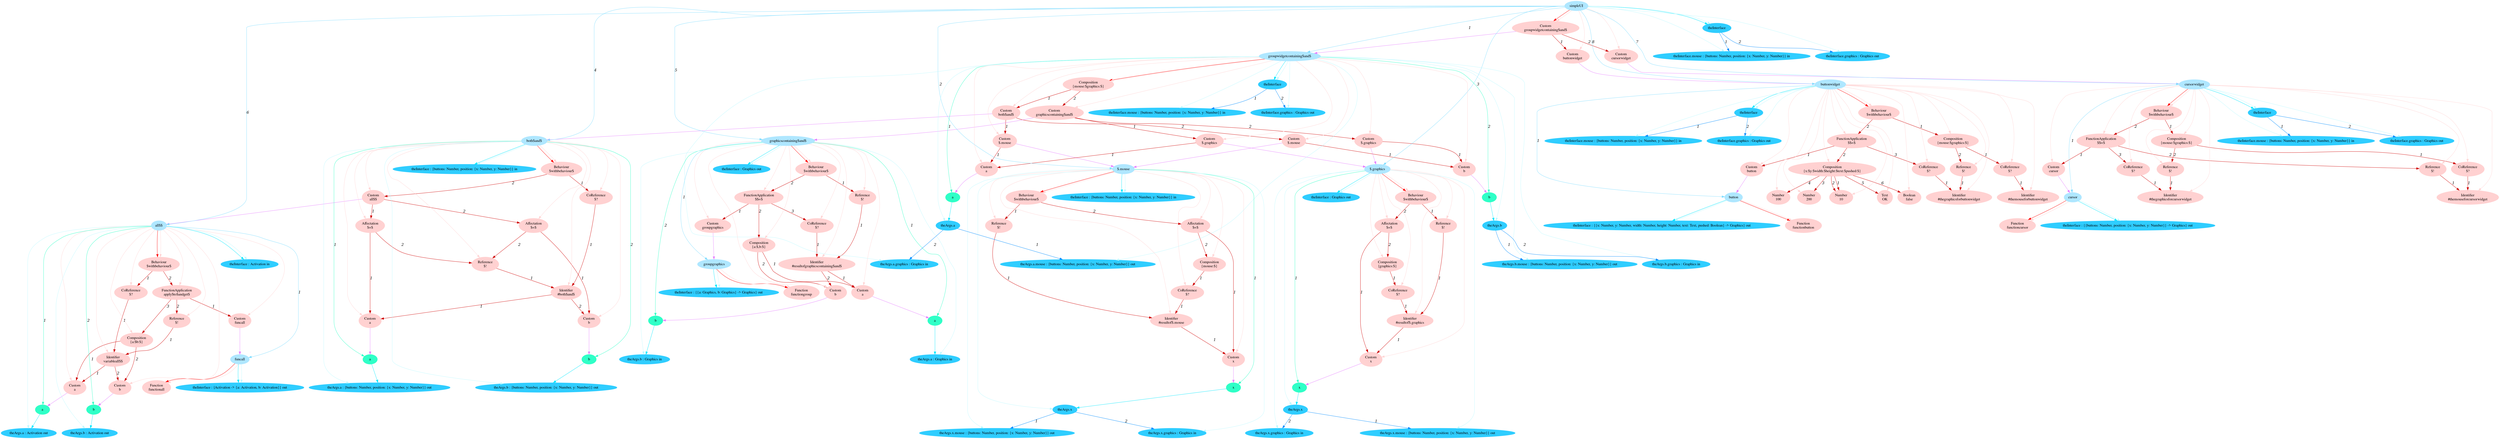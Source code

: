 digraph g{node_14860 [shape="ellipse", style="filled", color="#ffd1d1", fontname="Times", label="Custom
a" ]
node_14864 [shape="ellipse", style="filled", color="#ffd1d1", fontname="Times", label="Custom
$.mouse" ]
node_14868 [shape="ellipse", style="filled", color="#ffd1d1", fontname="Times", label="Custom
b" ]
node_14872 [shape="ellipse", style="filled", color="#ffd1d1", fontname="Times", label="Custom
$.mouse" ]
node_14876 [shape="ellipse", style="filled", color="#ffd1d1", fontname="Times", label="Custom
both$and$" ]
node_14881 [shape="ellipse", style="filled", color="#ffd1d1", fontname="Times", label="Custom
$.graphics" ]
node_14885 [shape="ellipse", style="filled", color="#ffd1d1", fontname="Times", label="Custom
$.graphics" ]
node_14889 [shape="ellipse", style="filled", color="#ffd1d1", fontname="Times", label="Custom
graphicscontaining$and$" ]
node_14894 [shape="ellipse", style="filled", color="#ffd1d1", fontname="Times", label="Composition
{mouse:$graphics:$}" ]
node_14899 [shape="ellipse", style="filled", color="#ffd1d1", fontname="Times", label="Custom
x" ]
node_14904 [shape="ellipse", style="filled", color="#ffd1d1", fontname="Times", label="Identifier
#resultof$.mouse" ]
node_14909 [shape="ellipse", style="filled", color="#ffd1d1", fontname="Times", label="Reference
$!" ]
node_14913 [shape="ellipse", style="filled", color="#ffd1d1", fontname="Times", label="CoReference
$?" ]
node_14917 [shape="ellipse", style="filled", color="#ffd1d1", fontname="Times", label="Composition
{mouse:$}" ]
node_14921 [shape="ellipse", style="filled", color="#ffd1d1", fontname="Times", label="Affectation
$=$" ]
node_14926 [shape="ellipse", style="filled", color="#ffd1d1", fontname="Times", label="Behaviour
$withbehaviour$" ]
node_14931 [shape="ellipse", style="filled", color="#ffd1d1", fontname="Times", label="Custom
x" ]
node_14936 [shape="ellipse", style="filled", color="#ffd1d1", fontname="Times", label="Identifier
#resultof$.graphics" ]
node_14941 [shape="ellipse", style="filled", color="#ffd1d1", fontname="Times", label="Reference
$!" ]
node_14945 [shape="ellipse", style="filled", color="#ffd1d1", fontname="Times", label="CoReference
$?" ]
node_14949 [shape="ellipse", style="filled", color="#ffd1d1", fontname="Times", label="Composition
{graphics:$}" ]
node_14953 [shape="ellipse", style="filled", color="#ffd1d1", fontname="Times", label="Affectation
$=$" ]
node_14958 [shape="ellipse", style="filled", color="#ffd1d1", fontname="Times", label="Behaviour
$withbehaviour$" ]
node_14963 [shape="ellipse", style="filled", color="#ffd1d1", fontname="Times", label="Custom
a" ]
node_14969 [shape="ellipse", style="filled", color="#ffd1d1", fontname="Times", label="Custom
b" ]
node_14975 [shape="ellipse", style="filled", color="#ffd1d1", fontname="Times", label="Identifier
#both$and$" ]
node_14982 [shape="ellipse", style="filled", color="#ffd1d1", fontname="Times", label="CoReference
$?" ]
node_14986 [shape="ellipse", style="filled", color="#ffd1d1", fontname="Times", label="Reference
$!" ]
node_14991 [shape="ellipse", style="filled", color="#ffd1d1", fontname="Times", label="Affectation
$=$" ]
node_14996 [shape="ellipse", style="filled", color="#ffd1d1", fontname="Times", label="Affectation
$=$" ]
node_15001 [shape="ellipse", style="filled", color="#ffd1d1", fontname="Times", label="Custom
all$$" ]
node_15006 [shape="ellipse", style="filled", color="#ffd1d1", fontname="Times", label="Behaviour
$withbehaviour$" ]
node_15011 [shape="ellipse", style="filled", color="#ffd1d1", fontname="Times", label="Function
functiongroup" ]
node_15014 [shape="ellipse", style="filled", color="#ffd1d1", fontname="Times", label="Custom
a" ]
node_15019 [shape="ellipse", style="filled", color="#ffd1d1", fontname="Times", label="Custom
b" ]
node_15024 [shape="ellipse", style="filled", color="#ffd1d1", fontname="Times", label="Identifier
#resultofgraphicscontaining$and$" ]
node_15030 [shape="ellipse", style="filled", color="#ffd1d1", fontname="Times", label="Reference
$!" ]
node_15034 [shape="ellipse", style="filled", color="#ffd1d1", fontname="Times", label="Custom
groupgraphics" ]
node_15037 [shape="ellipse", style="filled", color="#ffd1d1", fontname="Times", label="Composition
{a:$,b:$}" ]
node_15042 [shape="ellipse", style="filled", color="#ffd1d1", fontname="Times", label="CoReference
$?" ]
node_15046 [shape="ellipse", style="filled", color="#ffd1d1", fontname="Times", label="FunctionApplication
$$=$" ]
node_15052 [shape="ellipse", style="filled", color="#ffd1d1", fontname="Times", label="Behaviour
$withbehaviour$" ]
node_15057 [shape="ellipse", style="filled", color="#ffd1d1", fontname="Times", label="Function
functionall" ]
node_15060 [shape="ellipse", style="filled", color="#ffd1d1", fontname="Times", label="Custom
a" ]
node_15065 [shape="ellipse", style="filled", color="#ffd1d1", fontname="Times", label="Custom
b" ]
node_15070 [shape="ellipse", style="filled", color="#ffd1d1", fontname="Times", label="Identifier
variableall$$" ]
node_15076 [shape="ellipse", style="filled", color="#ffd1d1", fontname="Times", label="CoReference
$?" ]
node_15080 [shape="ellipse", style="filled", color="#ffd1d1", fontname="Times", label="Custom
funcall" ]
node_15083 [shape="ellipse", style="filled", color="#ffd1d1", fontname="Times", label="Reference
$!" ]
node_15087 [shape="ellipse", style="filled", color="#ffd1d1", fontname="Times", label="Composition
{a:$b:$}" ]
node_15092 [shape="ellipse", style="filled", color="#ffd1d1", fontname="Times", label="FunctionApplication
apply$to$andget$" ]
node_15098 [shape="ellipse", style="filled", color="#ffd1d1", fontname="Times", label="Behaviour
$withbehaviour$" ]
node_15103 [shape="ellipse", style="filled", color="#ffd1d1", fontname="Times", label="Function
functioncursor" ]
node_15106 [shape="ellipse", style="filled", color="#ffd1d1", fontname="Times", label="Identifier
#themouseforcursorwidget" ]
node_15110 [shape="ellipse", style="filled", color="#ffd1d1", fontname="Times", label="CoReference
$?" ]
node_15114 [shape="ellipse", style="filled", color="#ffd1d1", fontname="Times", label="Identifier
#thegraphicsforcursorwidget" ]
node_15118 [shape="ellipse", style="filled", color="#ffd1d1", fontname="Times", label="Reference
$!" ]
node_15122 [shape="ellipse", style="filled", color="#ffd1d1", fontname="Times", label="Composition
{mouse:$graphics:$}" ]
node_15127 [shape="ellipse", style="filled", color="#ffd1d1", fontname="Times", label="Custom
cursor" ]
node_15130 [shape="ellipse", style="filled", color="#ffd1d1", fontname="Times", label="Reference
$!" ]
node_15134 [shape="ellipse", style="filled", color="#ffd1d1", fontname="Times", label="CoReference
$?" ]
node_15138 [shape="ellipse", style="filled", color="#ffd1d1", fontname="Times", label="FunctionApplication
$$=$" ]
node_15144 [shape="ellipse", style="filled", color="#ffd1d1", fontname="Times", label="Behaviour
$withbehaviour$" ]
node_15149 [shape="ellipse", style="filled", color="#ffd1d1", fontname="Times", label="Function
functionbutton" ]
node_15152 [shape="ellipse", style="filled", color="#ffd1d1", fontname="Times", label="Identifier
#themouseforbuttonwidget" ]
node_15155 [shape="ellipse", style="filled", color="#ffd1d1", fontname="Times", label="CoReference
$?" ]
node_15159 [shape="ellipse", style="filled", color="#ffd1d1", fontname="Times", label="Identifier
#thegraphicsforbuttonwidget" ]
node_15163 [shape="ellipse", style="filled", color="#ffd1d1", fontname="Times", label="Reference
$!" ]
node_15167 [shape="ellipse", style="filled", color="#ffd1d1", fontname="Times", label="Composition
{mouse:$graphics:$}" ]
node_15172 [shape="ellipse", style="filled", color="#ffd1d1", fontname="Times", label="Custom
button" ]
node_15175 [shape="ellipse", style="filled", color="#ffd1d1", fontname="Times", label="Number
10" ]
node_15179 [shape="ellipse", style="filled", color="#ffd1d1", fontname="Times", label="Number
200" ]
node_15182 [shape="ellipse", style="filled", color="#ffd1d1", fontname="Times", label="Number
100" ]
node_15185 [shape="ellipse", style="filled", color="#ffd1d1", fontname="Times", label="Text
OK" ]
node_15188 [shape="ellipse", style="filled", color="#ffd1d1", fontname="Times", label="Boolean
false" ]
node_15191 [shape="ellipse", style="filled", color="#ffd1d1", fontname="Times", label="Composition
{x:$y:$width:$height:$text:$pushed:$}" ]
node_15200 [shape="ellipse", style="filled", color="#ffd1d1", fontname="Times", label="CoReference
$?" ]
node_15204 [shape="ellipse", style="filled", color="#ffd1d1", fontname="Times", label="FunctionApplication
$$=$" ]
node_15210 [shape="ellipse", style="filled", color="#ffd1d1", fontname="Times", label="Behaviour
$withbehaviour$" ]
node_15215 [shape="ellipse", style="filled", color="#ffd1d1", fontname="Times", label="Custom
buttonwidget" ]
node_15218 [shape="ellipse", style="filled", color="#ffd1d1", fontname="Times", label="Custom
cursorwidget" ]
node_15221 [shape="ellipse", style="filled", color="#ffd1d1", fontname="Times", label="Custom
groupwidgetcontaining$and$" ]
node_14359 [shape="ellipse", style="filled", color="#afe7ff", fontname="Times", label="simpleUI" ]
node_14360 [shape="ellipse", style="filled", color="#afe7ff", fontname="Times", label="groupwidgetcontaining$and$" ]
node_14425 [shape="ellipse", style="filled", color="#afe7ff", fontname="Times", label="$.mouse" ]
node_14470 [shape="ellipse", style="filled", color="#afe7ff", fontname="Times", label="$.graphics" ]
node_14515 [shape="ellipse", style="filled", color="#afe7ff", fontname="Times", label="both$and$" ]
node_14583 [shape="ellipse", style="filled", color="#afe7ff", fontname="Times", label="graphicscontaining$and$" ]
node_14584 [shape="ellipse", style="filled", color="#afe7ff", fontname="Times", label="groupgraphics" ]
node_14647 [shape="ellipse", style="filled", color="#afe7ff", fontname="Times", label="all$$" ]
node_14648 [shape="ellipse", style="filled", color="#afe7ff", fontname="Times", label="funcall" ]
node_14711 [shape="ellipse", style="filled", color="#afe7ff", fontname="Times", label="cursorwidget" ]
node_14712 [shape="ellipse", style="filled", color="#afe7ff", fontname="Times", label="cursor" ]
node_14765 [shape="ellipse", style="filled", color="#afe7ff", fontname="Times", label="buttonwidget" ]
node_14766 [shape="ellipse", style="filled", color="#afe7ff", fontname="Times", label="button" ]
node_14361 [shape="ellipse", style="filled", color="#2fffc7", fontname="Times", label="a" ]
node_14371 [shape="ellipse", style="filled", color="#2fffc7", fontname="Times", label="b" ]
node_14426 [shape="ellipse", style="filled", color="#2fffc7", fontname="Times", label="x" ]
node_14471 [shape="ellipse", style="filled", color="#2fffc7", fontname="Times", label="x" ]
node_14516 [shape="ellipse", style="filled", color="#2fffc7", fontname="Times", label="a" ]
node_14520 [shape="ellipse", style="filled", color="#2fffc7", fontname="Times", label="b" ]
node_14592 [shape="ellipse", style="filled", color="#2fffc7", fontname="Times", label="a" ]
node_14596 [shape="ellipse", style="filled", color="#2fffc7", fontname="Times", label="b" ]
node_14656 [shape="ellipse", style="filled", color="#2fffc7", fontname="Times", label="a" ]
node_14660 [shape="ellipse", style="filled", color="#2fffc7", fontname="Times", label="b" ]
node_14362 [shape="ellipse", style="filled", color="#2fcdff", fontname="Times", label="theArgs.a" ]
node_14363 [shape="ellipse", style="filled", color="#2fcdff", fontname="Times", label="theArgs.a.mouse : {buttons: Number, position: {x: Number, y: Number}} out" ]
node_14365 [shape="ellipse", style="filled", color="#2fcdff", fontname="Times", label="theArgs.a.graphics : Graphics in" ]
node_14372 [shape="ellipse", style="filled", color="#2fcdff", fontname="Times", label="theArgs.b" ]
node_14373 [shape="ellipse", style="filled", color="#2fcdff", fontname="Times", label="theArgs.b.mouse : {buttons: Number, position: {x: Number, y: Number}} out" ]
node_14375 [shape="ellipse", style="filled", color="#2fcdff", fontname="Times", label="theArgs.b.graphics : Graphics in" ]
node_14383 [shape="ellipse", style="filled", color="#2fcdff", fontname="Times", label="theInterface" ]
node_14384 [shape="ellipse", style="filled", color="#2fcdff", fontname="Times", label="theInterface.mouse : {buttons: Number, position: {x: Number, y: Number}} in" ]
node_14386 [shape="ellipse", style="filled", color="#2fcdff", fontname="Times", label="theInterface.graphics : Graphics out" ]
node_14427 [shape="ellipse", style="filled", color="#2fcdff", fontname="Times", label="theArgs.x" ]
node_14428 [shape="ellipse", style="filled", color="#2fcdff", fontname="Times", label="theArgs.x.mouse : {buttons: Number, position: {x: Number, y: Number}} out" ]
node_14430 [shape="ellipse", style="filled", color="#2fcdff", fontname="Times", label="theArgs.x.graphics : Graphics in" ]
node_14437 [shape="ellipse", style="filled", color="#2fcdff", fontname="Times", label="theInterface : {buttons: Number, position: {x: Number, y: Number}} in" ]
node_14472 [shape="ellipse", style="filled", color="#2fcdff", fontname="Times", label="theArgs.x" ]
node_14473 [shape="ellipse", style="filled", color="#2fcdff", fontname="Times", label="theArgs.x.mouse : {buttons: Number, position: {x: Number, y: Number}} out" ]
node_14475 [shape="ellipse", style="filled", color="#2fcdff", fontname="Times", label="theArgs.x.graphics : Graphics in" ]
node_14482 [shape="ellipse", style="filled", color="#2fcdff", fontname="Times", label="theInterface : Graphics out" ]
node_14517 [shape="ellipse", style="filled", color="#2fcdff", fontname="Times", label="theArgs.a : {buttons: Number, position: {x: Number, y: Number}} out" ]
node_14521 [shape="ellipse", style="filled", color="#2fcdff", fontname="Times", label="theArgs.b : {buttons: Number, position: {x: Number, y: Number}} out" ]
node_14526 [shape="ellipse", style="filled", color="#2fcdff", fontname="Times", label="theInterface : {buttons: Number, position: {x: Number, y: Number}} in" ]
node_14585 [shape="ellipse", style="filled", color="#2fcdff", fontname="Times", label="theInterface : {{a: Graphics, b: Graphics} -> Graphics} out" ]
node_14593 [shape="ellipse", style="filled", color="#2fcdff", fontname="Times", label="theArgs.a : Graphics in" ]
node_14597 [shape="ellipse", style="filled", color="#2fcdff", fontname="Times", label="theArgs.b : Graphics in" ]
node_14602 [shape="ellipse", style="filled", color="#2fcdff", fontname="Times", label="theInterface : Graphics out" ]
node_14649 [shape="ellipse", style="filled", color="#2fcdff", fontname="Times", label="theInterface : {Activation -> {a: Activation, b: Activation}} out" ]
node_14657 [shape="ellipse", style="filled", color="#2fcdff", fontname="Times", label="theArgs.a : Activation out" ]
node_14661 [shape="ellipse", style="filled", color="#2fcdff", fontname="Times", label="theArgs.b : Activation out" ]
node_14666 [shape="ellipse", style="filled", color="#2fcdff", fontname="Times", label="theInterface : Activation in" ]
node_14713 [shape="ellipse", style="filled", color="#2fcdff", fontname="Times", label="theInterface : {{buttons: Number, position: {x: Number, y: Number}} -> Graphics} out" ]
node_14720 [shape="ellipse", style="filled", color="#2fcdff", fontname="Times", label="theInterface" ]
node_14721 [shape="ellipse", style="filled", color="#2fcdff", fontname="Times", label="theInterface.mouse : {buttons: Number, position: {x: Number, y: Number}} in" ]
node_14723 [shape="ellipse", style="filled", color="#2fcdff", fontname="Times", label="theInterface.graphics : Graphics out" ]
node_14767 [shape="ellipse", style="filled", color="#2fcdff", fontname="Times", label="theInterface : {{x: Number, y: Number, width: Number, height: Number, text: Text, pushed: Boolean} -> Graphics} out" ]
node_14774 [shape="ellipse", style="filled", color="#2fcdff", fontname="Times", label="theInterface" ]
node_14775 [shape="ellipse", style="filled", color="#2fcdff", fontname="Times", label="theInterface.mouse : {buttons: Number, position: {x: Number, y: Number}} in" ]
node_14777 [shape="ellipse", style="filled", color="#2fcdff", fontname="Times", label="theInterface.graphics : Graphics out" ]
node_14842 [shape="ellipse", style="filled", color="#2fcdff", fontname="Times", label="theInterface" ]
node_14843 [shape="ellipse", style="filled", color="#2fcdff", fontname="Times", label="theInterface.mouse : {buttons: Number, position: {x: Number, y: Number}} in" ]
node_14845 [shape="ellipse", style="filled", color="#2fcdff", fontname="Times", label="theInterface.graphics : Graphics out" ]
node_14864 -> node_14860 [dir=forward, arrowHead=normal, fontname="Times-Italic", arrowsize=1, color="#d00000", label="1",  headlabel="", taillabel="" ]
node_14872 -> node_14868 [dir=forward, arrowHead=normal, fontname="Times-Italic", arrowsize=1, color="#d00000", label="1",  headlabel="", taillabel="" ]
node_14876 -> node_14864 [dir=forward, arrowHead=normal, fontname="Times-Italic", arrowsize=1, color="#d00000", label="1",  headlabel="", taillabel="" ]
node_14876 -> node_14872 [dir=forward, arrowHead=normal, fontname="Times-Italic", arrowsize=1, color="#d00000", label="2",  headlabel="", taillabel="" ]
node_14881 -> node_14860 [dir=forward, arrowHead=normal, fontname="Times-Italic", arrowsize=1, color="#d00000", label="1",  headlabel="", taillabel="" ]
node_14885 -> node_14868 [dir=forward, arrowHead=normal, fontname="Times-Italic", arrowsize=1, color="#d00000", label="1",  headlabel="", taillabel="" ]
node_14889 -> node_14881 [dir=forward, arrowHead=normal, fontname="Times-Italic", arrowsize=1, color="#d00000", label="1",  headlabel="", taillabel="" ]
node_14889 -> node_14885 [dir=forward, arrowHead=normal, fontname="Times-Italic", arrowsize=1, color="#d00000", label="2",  headlabel="", taillabel="" ]
node_14894 -> node_14876 [dir=forward, arrowHead=normal, fontname="Times-Italic", arrowsize=1, color="#d00000", label="1",  headlabel="", taillabel="" ]
node_14894 -> node_14889 [dir=forward, arrowHead=normal, fontname="Times-Italic", arrowsize=1, color="#d00000", label="2",  headlabel="", taillabel="" ]
node_14904 -> node_14899 [dir=forward, arrowHead=normal, fontname="Times-Italic", arrowsize=1, color="#d00000", label="1",  headlabel="", taillabel="" ]
node_14909 -> node_14904 [dir=forward, arrowHead=normal, fontname="Times-Italic", arrowsize=1, color="#d00000", label="1",  headlabel="", taillabel="" ]
node_14913 -> node_14904 [dir=forward, arrowHead=normal, fontname="Times-Italic", arrowsize=1, color="#d00000", label="1",  headlabel="", taillabel="" ]
node_14917 -> node_14913 [dir=forward, arrowHead=normal, fontname="Times-Italic", arrowsize=1, color="#d00000", label="1",  headlabel="", taillabel="" ]
node_14921 -> node_14899 [dir=forward, arrowHead=normal, fontname="Times-Italic", arrowsize=1, color="#d00000", label="1",  headlabel="", taillabel="" ]
node_14921 -> node_14917 [dir=forward, arrowHead=normal, fontname="Times-Italic", arrowsize=1, color="#d00000", label="2",  headlabel="", taillabel="" ]
node_14926 -> node_14909 [dir=forward, arrowHead=normal, fontname="Times-Italic", arrowsize=1, color="#d00000", label="1",  headlabel="", taillabel="" ]
node_14926 -> node_14921 [dir=forward, arrowHead=normal, fontname="Times-Italic", arrowsize=1, color="#d00000", label="2",  headlabel="", taillabel="" ]
node_14936 -> node_14931 [dir=forward, arrowHead=normal, fontname="Times-Italic", arrowsize=1, color="#d00000", label="1",  headlabel="", taillabel="" ]
node_14941 -> node_14936 [dir=forward, arrowHead=normal, fontname="Times-Italic", arrowsize=1, color="#d00000", label="1",  headlabel="", taillabel="" ]
node_14945 -> node_14936 [dir=forward, arrowHead=normal, fontname="Times-Italic", arrowsize=1, color="#d00000", label="1",  headlabel="", taillabel="" ]
node_14949 -> node_14945 [dir=forward, arrowHead=normal, fontname="Times-Italic", arrowsize=1, color="#d00000", label="1",  headlabel="", taillabel="" ]
node_14953 -> node_14931 [dir=forward, arrowHead=normal, fontname="Times-Italic", arrowsize=1, color="#d00000", label="1",  headlabel="", taillabel="" ]
node_14953 -> node_14949 [dir=forward, arrowHead=normal, fontname="Times-Italic", arrowsize=1, color="#d00000", label="2",  headlabel="", taillabel="" ]
node_14958 -> node_14941 [dir=forward, arrowHead=normal, fontname="Times-Italic", arrowsize=1, color="#d00000", label="1",  headlabel="", taillabel="" ]
node_14958 -> node_14953 [dir=forward, arrowHead=normal, fontname="Times-Italic", arrowsize=1, color="#d00000", label="2",  headlabel="", taillabel="" ]
node_14975 -> node_14963 [dir=forward, arrowHead=normal, fontname="Times-Italic", arrowsize=1, color="#d00000", label="1",  headlabel="", taillabel="" ]
node_14975 -> node_14969 [dir=forward, arrowHead=normal, fontname="Times-Italic", arrowsize=1, color="#d00000", label="2",  headlabel="", taillabel="" ]
node_14982 -> node_14975 [dir=forward, arrowHead=normal, fontname="Times-Italic", arrowsize=1, color="#d00000", label="1",  headlabel="", taillabel="" ]
node_14986 -> node_14975 [dir=forward, arrowHead=normal, fontname="Times-Italic", arrowsize=1, color="#d00000", label="1",  headlabel="", taillabel="" ]
node_14991 -> node_14963 [dir=forward, arrowHead=normal, fontname="Times-Italic", arrowsize=1, color="#d00000", label="1",  headlabel="", taillabel="" ]
node_14991 -> node_14986 [dir=forward, arrowHead=normal, fontname="Times-Italic", arrowsize=1, color="#d00000", label="2",  headlabel="", taillabel="" ]
node_14996 -> node_14969 [dir=forward, arrowHead=normal, fontname="Times-Italic", arrowsize=1, color="#d00000", label="1",  headlabel="", taillabel="" ]
node_14996 -> node_14986 [dir=forward, arrowHead=normal, fontname="Times-Italic", arrowsize=1, color="#d00000", label="2",  headlabel="", taillabel="" ]
node_15001 -> node_14991 [dir=forward, arrowHead=normal, fontname="Times-Italic", arrowsize=1, color="#d00000", label="1",  headlabel="", taillabel="" ]
node_15001 -> node_14996 [dir=forward, arrowHead=normal, fontname="Times-Italic", arrowsize=1, color="#d00000", label="2",  headlabel="", taillabel="" ]
node_15006 -> node_14982 [dir=forward, arrowHead=normal, fontname="Times-Italic", arrowsize=1, color="#d00000", label="1",  headlabel="", taillabel="" ]
node_15006 -> node_15001 [dir=forward, arrowHead=normal, fontname="Times-Italic", arrowsize=1, color="#d00000", label="2",  headlabel="", taillabel="" ]
node_15024 -> node_15014 [dir=forward, arrowHead=normal, fontname="Times-Italic", arrowsize=1, color="#d00000", label="1",  headlabel="", taillabel="" ]
node_15024 -> node_15019 [dir=forward, arrowHead=normal, fontname="Times-Italic", arrowsize=1, color="#d00000", label="2",  headlabel="", taillabel="" ]
node_15030 -> node_15024 [dir=forward, arrowHead=normal, fontname="Times-Italic", arrowsize=1, color="#d00000", label="1",  headlabel="", taillabel="" ]
node_15037 -> node_15014 [dir=forward, arrowHead=normal, fontname="Times-Italic", arrowsize=1, color="#d00000", label="1",  headlabel="", taillabel="" ]
node_15037 -> node_15019 [dir=forward, arrowHead=normal, fontname="Times-Italic", arrowsize=1, color="#d00000", label="2",  headlabel="", taillabel="" ]
node_15042 -> node_15024 [dir=forward, arrowHead=normal, fontname="Times-Italic", arrowsize=1, color="#d00000", label="1",  headlabel="", taillabel="" ]
node_15046 -> node_15034 [dir=forward, arrowHead=normal, fontname="Times-Italic", arrowsize=1, color="#d00000", label="1",  headlabel="", taillabel="" ]
node_15046 -> node_15037 [dir=forward, arrowHead=normal, fontname="Times-Italic", arrowsize=1, color="#d00000", label="2",  headlabel="", taillabel="" ]
node_15046 -> node_15042 [dir=forward, arrowHead=normal, fontname="Times-Italic", arrowsize=1, color="#d00000", label="3",  headlabel="", taillabel="" ]
node_15052 -> node_15030 [dir=forward, arrowHead=normal, fontname="Times-Italic", arrowsize=1, color="#d00000", label="1",  headlabel="", taillabel="" ]
node_15052 -> node_15046 [dir=forward, arrowHead=normal, fontname="Times-Italic", arrowsize=1, color="#d00000", label="2",  headlabel="", taillabel="" ]
node_15070 -> node_15060 [dir=forward, arrowHead=normal, fontname="Times-Italic", arrowsize=1, color="#d00000", label="1",  headlabel="", taillabel="" ]
node_15070 -> node_15065 [dir=forward, arrowHead=normal, fontname="Times-Italic", arrowsize=1, color="#d00000", label="2",  headlabel="", taillabel="" ]
node_15076 -> node_15070 [dir=forward, arrowHead=normal, fontname="Times-Italic", arrowsize=1, color="#d00000", label="1",  headlabel="", taillabel="" ]
node_15083 -> node_15070 [dir=forward, arrowHead=normal, fontname="Times-Italic", arrowsize=1, color="#d00000", label="1",  headlabel="", taillabel="" ]
node_15087 -> node_15060 [dir=forward, arrowHead=normal, fontname="Times-Italic", arrowsize=1, color="#d00000", label="1",  headlabel="", taillabel="" ]
node_15087 -> node_15065 [dir=forward, arrowHead=normal, fontname="Times-Italic", arrowsize=1, color="#d00000", label="2",  headlabel="", taillabel="" ]
node_15092 -> node_15080 [dir=forward, arrowHead=normal, fontname="Times-Italic", arrowsize=1, color="#d00000", label="1",  headlabel="", taillabel="" ]
node_15092 -> node_15083 [dir=forward, arrowHead=normal, fontname="Times-Italic", arrowsize=1, color="#d00000", label="2",  headlabel="", taillabel="" ]
node_15092 -> node_15087 [dir=forward, arrowHead=normal, fontname="Times-Italic", arrowsize=1, color="#d00000", label="3",  headlabel="", taillabel="" ]
node_15098 -> node_15076 [dir=forward, arrowHead=normal, fontname="Times-Italic", arrowsize=1, color="#d00000", label="1",  headlabel="", taillabel="" ]
node_15098 -> node_15092 [dir=forward, arrowHead=normal, fontname="Times-Italic", arrowsize=1, color="#d00000", label="2",  headlabel="", taillabel="" ]
node_15110 -> node_15106 [dir=forward, arrowHead=normal, fontname="Times-Italic", arrowsize=1, color="#d00000", label="1",  headlabel="", taillabel="" ]
node_15118 -> node_15114 [dir=forward, arrowHead=normal, fontname="Times-Italic", arrowsize=1, color="#d00000", label="1",  headlabel="", taillabel="" ]
node_15122 -> node_15110 [dir=forward, arrowHead=normal, fontname="Times-Italic", arrowsize=1, color="#d00000", label="1",  headlabel="", taillabel="" ]
node_15122 -> node_15118 [dir=forward, arrowHead=normal, fontname="Times-Italic", arrowsize=1, color="#d00000", label="2",  headlabel="", taillabel="" ]
node_15130 -> node_15106 [dir=forward, arrowHead=normal, fontname="Times-Italic", arrowsize=1, color="#d00000", label="1",  headlabel="", taillabel="" ]
node_15134 -> node_15114 [dir=forward, arrowHead=normal, fontname="Times-Italic", arrowsize=1, color="#d00000", label="1",  headlabel="", taillabel="" ]
node_15138 -> node_15127 [dir=forward, arrowHead=normal, fontname="Times-Italic", arrowsize=1, color="#d00000", label="1",  headlabel="", taillabel="" ]
node_15138 -> node_15130 [dir=forward, arrowHead=normal, fontname="Times-Italic", arrowsize=1, color="#d00000", label="2",  headlabel="", taillabel="" ]
node_15138 -> node_15134 [dir=forward, arrowHead=normal, fontname="Times-Italic", arrowsize=1, color="#d00000", label="3",  headlabel="", taillabel="" ]
node_15144 -> node_15122 [dir=forward, arrowHead=normal, fontname="Times-Italic", arrowsize=1, color="#d00000", label="1",  headlabel="", taillabel="" ]
node_15144 -> node_15138 [dir=forward, arrowHead=normal, fontname="Times-Italic", arrowsize=1, color="#d00000", label="2",  headlabel="", taillabel="" ]
node_15155 -> node_15152 [dir=forward, arrowHead=normal, fontname="Times-Italic", arrowsize=1, color="#d00000", label="1",  headlabel="", taillabel="" ]
node_15163 -> node_15159 [dir=forward, arrowHead=normal, fontname="Times-Italic", arrowsize=1, color="#d00000", label="1",  headlabel="", taillabel="" ]
node_15167 -> node_15155 [dir=forward, arrowHead=normal, fontname="Times-Italic", arrowsize=1, color="#d00000", label="1",  headlabel="", taillabel="" ]
node_15167 -> node_15163 [dir=forward, arrowHead=normal, fontname="Times-Italic", arrowsize=1, color="#d00000", label="2",  headlabel="", taillabel="" ]
node_15191 -> node_15175 [dir=forward, arrowHead=normal, fontname="Times-Italic", arrowsize=1, color="#d00000", label="1",  headlabel="", taillabel="" ]
node_15191 -> node_15175 [dir=forward, arrowHead=normal, fontname="Times-Italic", arrowsize=1, color="#d00000", label="2",  headlabel="", taillabel="" ]
node_15191 -> node_15179 [dir=forward, arrowHead=normal, fontname="Times-Italic", arrowsize=1, color="#d00000", label="3",  headlabel="", taillabel="" ]
node_15191 -> node_15182 [dir=forward, arrowHead=normal, fontname="Times-Italic", arrowsize=1, color="#d00000", label="4",  headlabel="", taillabel="" ]
node_15191 -> node_15185 [dir=forward, arrowHead=normal, fontname="Times-Italic", arrowsize=1, color="#d00000", label="5",  headlabel="", taillabel="" ]
node_15191 -> node_15188 [dir=forward, arrowHead=normal, fontname="Times-Italic", arrowsize=1, color="#d00000", label="6",  headlabel="", taillabel="" ]
node_15200 -> node_15159 [dir=forward, arrowHead=normal, fontname="Times-Italic", arrowsize=1, color="#d00000", label="1",  headlabel="", taillabel="" ]
node_15204 -> node_15172 [dir=forward, arrowHead=normal, fontname="Times-Italic", arrowsize=1, color="#d00000", label="1",  headlabel="", taillabel="" ]
node_15204 -> node_15191 [dir=forward, arrowHead=normal, fontname="Times-Italic", arrowsize=1, color="#d00000", label="2",  headlabel="", taillabel="" ]
node_15204 -> node_15200 [dir=forward, arrowHead=normal, fontname="Times-Italic", arrowsize=1, color="#d00000", label="3",  headlabel="", taillabel="" ]
node_15210 -> node_15167 [dir=forward, arrowHead=normal, fontname="Times-Italic", arrowsize=1, color="#d00000", label="1",  headlabel="", taillabel="" ]
node_15210 -> node_15204 [dir=forward, arrowHead=normal, fontname="Times-Italic", arrowsize=1, color="#d00000", label="2",  headlabel="", taillabel="" ]
node_15221 -> node_15215 [dir=forward, arrowHead=normal, fontname="Times-Italic", arrowsize=1, color="#d00000", label="1",  headlabel="", taillabel="" ]
node_15221 -> node_15218 [dir=forward, arrowHead=normal, fontname="Times-Italic", arrowsize=1, color="#d00000", label="2",  headlabel="", taillabel="" ]
node_14360 -> node_14894 [dir=forward, arrowHead=normal, fontname="Times-Italic", arrowsize=1, color="#ff0000", label="",  headlabel="", taillabel="" ]
node_14425 -> node_14926 [dir=forward, arrowHead=normal, fontname="Times-Italic", arrowsize=1, color="#ff0000", label="",  headlabel="", taillabel="" ]
node_14470 -> node_14958 [dir=forward, arrowHead=normal, fontname="Times-Italic", arrowsize=1, color="#ff0000", label="",  headlabel="", taillabel="" ]
node_14515 -> node_15006 [dir=forward, arrowHead=normal, fontname="Times-Italic", arrowsize=1, color="#ff0000", label="",  headlabel="", taillabel="" ]
node_14584 -> node_15011 [dir=forward, arrowHead=normal, fontname="Times-Italic", arrowsize=1, color="#ff0000", label="",  headlabel="", taillabel="" ]
node_14583 -> node_15052 [dir=forward, arrowHead=normal, fontname="Times-Italic", arrowsize=1, color="#ff0000", label="",  headlabel="", taillabel="" ]
node_14648 -> node_15057 [dir=forward, arrowHead=normal, fontname="Times-Italic", arrowsize=1, color="#ff0000", label="",  headlabel="", taillabel="" ]
node_14647 -> node_15098 [dir=forward, arrowHead=normal, fontname="Times-Italic", arrowsize=1, color="#ff0000", label="",  headlabel="", taillabel="" ]
node_14712 -> node_15103 [dir=forward, arrowHead=normal, fontname="Times-Italic", arrowsize=1, color="#ff0000", label="",  headlabel="", taillabel="" ]
node_14711 -> node_15144 [dir=forward, arrowHead=normal, fontname="Times-Italic", arrowsize=1, color="#ff0000", label="",  headlabel="", taillabel="" ]
node_14766 -> node_15149 [dir=forward, arrowHead=normal, fontname="Times-Italic", arrowsize=1, color="#ff0000", label="",  headlabel="", taillabel="" ]
node_14765 -> node_15210 [dir=forward, arrowHead=normal, fontname="Times-Italic", arrowsize=1, color="#ff0000", label="",  headlabel="", taillabel="" ]
node_14359 -> node_15221 [dir=forward, arrowHead=normal, fontname="Times-Italic", arrowsize=1, color="#ff0000", label="",  headlabel="", taillabel="" ]
node_14360 -> node_14860 [dir=forward, arrowHead=normal, fontname="Times-Italic", arrowsize=1, color="#ffd5d5", label="",  headlabel="", taillabel="" ]
node_14360 -> node_14864 [dir=forward, arrowHead=normal, fontname="Times-Italic", arrowsize=1, color="#ffd5d5", label="",  headlabel="", taillabel="" ]
node_14360 -> node_14868 [dir=forward, arrowHead=normal, fontname="Times-Italic", arrowsize=1, color="#ffd5d5", label="",  headlabel="", taillabel="" ]
node_14360 -> node_14872 [dir=forward, arrowHead=normal, fontname="Times-Italic", arrowsize=1, color="#ffd5d5", label="",  headlabel="", taillabel="" ]
node_14360 -> node_14876 [dir=forward, arrowHead=normal, fontname="Times-Italic", arrowsize=1, color="#ffd5d5", label="",  headlabel="", taillabel="" ]
node_14360 -> node_14881 [dir=forward, arrowHead=normal, fontname="Times-Italic", arrowsize=1, color="#ffd5d5", label="",  headlabel="", taillabel="" ]
node_14360 -> node_14885 [dir=forward, arrowHead=normal, fontname="Times-Italic", arrowsize=1, color="#ffd5d5", label="",  headlabel="", taillabel="" ]
node_14360 -> node_14889 [dir=forward, arrowHead=normal, fontname="Times-Italic", arrowsize=1, color="#ffd5d5", label="",  headlabel="", taillabel="" ]
node_14360 -> node_14894 [dir=forward, arrowHead=normal, fontname="Times-Italic", arrowsize=1, color="#ffd5d5", label="",  headlabel="", taillabel="" ]
node_14425 -> node_14899 [dir=forward, arrowHead=normal, fontname="Times-Italic", arrowsize=1, color="#ffd5d5", label="",  headlabel="", taillabel="" ]
node_14425 -> node_14904 [dir=forward, arrowHead=normal, fontname="Times-Italic", arrowsize=1, color="#ffd5d5", label="",  headlabel="", taillabel="" ]
node_14425 -> node_14909 [dir=forward, arrowHead=normal, fontname="Times-Italic", arrowsize=1, color="#ffd5d5", label="",  headlabel="", taillabel="" ]
node_14425 -> node_14913 [dir=forward, arrowHead=normal, fontname="Times-Italic", arrowsize=1, color="#ffd5d5", label="",  headlabel="", taillabel="" ]
node_14425 -> node_14917 [dir=forward, arrowHead=normal, fontname="Times-Italic", arrowsize=1, color="#ffd5d5", label="",  headlabel="", taillabel="" ]
node_14425 -> node_14921 [dir=forward, arrowHead=normal, fontname="Times-Italic", arrowsize=1, color="#ffd5d5", label="",  headlabel="", taillabel="" ]
node_14425 -> node_14926 [dir=forward, arrowHead=normal, fontname="Times-Italic", arrowsize=1, color="#ffd5d5", label="",  headlabel="", taillabel="" ]
node_14470 -> node_14931 [dir=forward, arrowHead=normal, fontname="Times-Italic", arrowsize=1, color="#ffd5d5", label="",  headlabel="", taillabel="" ]
node_14470 -> node_14936 [dir=forward, arrowHead=normal, fontname="Times-Italic", arrowsize=1, color="#ffd5d5", label="",  headlabel="", taillabel="" ]
node_14470 -> node_14941 [dir=forward, arrowHead=normal, fontname="Times-Italic", arrowsize=1, color="#ffd5d5", label="",  headlabel="", taillabel="" ]
node_14470 -> node_14945 [dir=forward, arrowHead=normal, fontname="Times-Italic", arrowsize=1, color="#ffd5d5", label="",  headlabel="", taillabel="" ]
node_14470 -> node_14949 [dir=forward, arrowHead=normal, fontname="Times-Italic", arrowsize=1, color="#ffd5d5", label="",  headlabel="", taillabel="" ]
node_14470 -> node_14953 [dir=forward, arrowHead=normal, fontname="Times-Italic", arrowsize=1, color="#ffd5d5", label="",  headlabel="", taillabel="" ]
node_14470 -> node_14958 [dir=forward, arrowHead=normal, fontname="Times-Italic", arrowsize=1, color="#ffd5d5", label="",  headlabel="", taillabel="" ]
node_14515 -> node_14963 [dir=forward, arrowHead=normal, fontname="Times-Italic", arrowsize=1, color="#ffd5d5", label="",  headlabel="", taillabel="" ]
node_14515 -> node_14969 [dir=forward, arrowHead=normal, fontname="Times-Italic", arrowsize=1, color="#ffd5d5", label="",  headlabel="", taillabel="" ]
node_14515 -> node_14975 [dir=forward, arrowHead=normal, fontname="Times-Italic", arrowsize=1, color="#ffd5d5", label="",  headlabel="", taillabel="" ]
node_14515 -> node_14982 [dir=forward, arrowHead=normal, fontname="Times-Italic", arrowsize=1, color="#ffd5d5", label="",  headlabel="", taillabel="" ]
node_14515 -> node_14986 [dir=forward, arrowHead=normal, fontname="Times-Italic", arrowsize=1, color="#ffd5d5", label="",  headlabel="", taillabel="" ]
node_14515 -> node_14991 [dir=forward, arrowHead=normal, fontname="Times-Italic", arrowsize=1, color="#ffd5d5", label="",  headlabel="", taillabel="" ]
node_14515 -> node_14996 [dir=forward, arrowHead=normal, fontname="Times-Italic", arrowsize=1, color="#ffd5d5", label="",  headlabel="", taillabel="" ]
node_14515 -> node_15001 [dir=forward, arrowHead=normal, fontname="Times-Italic", arrowsize=1, color="#ffd5d5", label="",  headlabel="", taillabel="" ]
node_14515 -> node_15006 [dir=forward, arrowHead=normal, fontname="Times-Italic", arrowsize=1, color="#ffd5d5", label="",  headlabel="", taillabel="" ]
node_14584 -> node_15011 [dir=forward, arrowHead=normal, fontname="Times-Italic", arrowsize=1, color="#ffd5d5", label="",  headlabel="", taillabel="" ]
node_14583 -> node_15014 [dir=forward, arrowHead=normal, fontname="Times-Italic", arrowsize=1, color="#ffd5d5", label="",  headlabel="", taillabel="" ]
node_14583 -> node_15019 [dir=forward, arrowHead=normal, fontname="Times-Italic", arrowsize=1, color="#ffd5d5", label="",  headlabel="", taillabel="" ]
node_14583 -> node_15024 [dir=forward, arrowHead=normal, fontname="Times-Italic", arrowsize=1, color="#ffd5d5", label="",  headlabel="", taillabel="" ]
node_14583 -> node_15030 [dir=forward, arrowHead=normal, fontname="Times-Italic", arrowsize=1, color="#ffd5d5", label="",  headlabel="", taillabel="" ]
node_14583 -> node_15034 [dir=forward, arrowHead=normal, fontname="Times-Italic", arrowsize=1, color="#ffd5d5", label="",  headlabel="", taillabel="" ]
node_14583 -> node_15037 [dir=forward, arrowHead=normal, fontname="Times-Italic", arrowsize=1, color="#ffd5d5", label="",  headlabel="", taillabel="" ]
node_14583 -> node_15042 [dir=forward, arrowHead=normal, fontname="Times-Italic", arrowsize=1, color="#ffd5d5", label="",  headlabel="", taillabel="" ]
node_14583 -> node_15046 [dir=forward, arrowHead=normal, fontname="Times-Italic", arrowsize=1, color="#ffd5d5", label="",  headlabel="", taillabel="" ]
node_14583 -> node_15052 [dir=forward, arrowHead=normal, fontname="Times-Italic", arrowsize=1, color="#ffd5d5", label="",  headlabel="", taillabel="" ]
node_14648 -> node_15057 [dir=forward, arrowHead=normal, fontname="Times-Italic", arrowsize=1, color="#ffd5d5", label="",  headlabel="", taillabel="" ]
node_14647 -> node_15060 [dir=forward, arrowHead=normal, fontname="Times-Italic", arrowsize=1, color="#ffd5d5", label="",  headlabel="", taillabel="" ]
node_14647 -> node_15065 [dir=forward, arrowHead=normal, fontname="Times-Italic", arrowsize=1, color="#ffd5d5", label="",  headlabel="", taillabel="" ]
node_14647 -> node_15070 [dir=forward, arrowHead=normal, fontname="Times-Italic", arrowsize=1, color="#ffd5d5", label="",  headlabel="", taillabel="" ]
node_14647 -> node_15076 [dir=forward, arrowHead=normal, fontname="Times-Italic", arrowsize=1, color="#ffd5d5", label="",  headlabel="", taillabel="" ]
node_14647 -> node_15080 [dir=forward, arrowHead=normal, fontname="Times-Italic", arrowsize=1, color="#ffd5d5", label="",  headlabel="", taillabel="" ]
node_14647 -> node_15083 [dir=forward, arrowHead=normal, fontname="Times-Italic", arrowsize=1, color="#ffd5d5", label="",  headlabel="", taillabel="" ]
node_14647 -> node_15087 [dir=forward, arrowHead=normal, fontname="Times-Italic", arrowsize=1, color="#ffd5d5", label="",  headlabel="", taillabel="" ]
node_14647 -> node_15092 [dir=forward, arrowHead=normal, fontname="Times-Italic", arrowsize=1, color="#ffd5d5", label="",  headlabel="", taillabel="" ]
node_14647 -> node_15098 [dir=forward, arrowHead=normal, fontname="Times-Italic", arrowsize=1, color="#ffd5d5", label="",  headlabel="", taillabel="" ]
node_14712 -> node_15103 [dir=forward, arrowHead=normal, fontname="Times-Italic", arrowsize=1, color="#ffd5d5", label="",  headlabel="", taillabel="" ]
node_14711 -> node_15106 [dir=forward, arrowHead=normal, fontname="Times-Italic", arrowsize=1, color="#ffd5d5", label="",  headlabel="", taillabel="" ]
node_14711 -> node_15110 [dir=forward, arrowHead=normal, fontname="Times-Italic", arrowsize=1, color="#ffd5d5", label="",  headlabel="", taillabel="" ]
node_14711 -> node_15114 [dir=forward, arrowHead=normal, fontname="Times-Italic", arrowsize=1, color="#ffd5d5", label="",  headlabel="", taillabel="" ]
node_14711 -> node_15118 [dir=forward, arrowHead=normal, fontname="Times-Italic", arrowsize=1, color="#ffd5d5", label="",  headlabel="", taillabel="" ]
node_14711 -> node_15122 [dir=forward, arrowHead=normal, fontname="Times-Italic", arrowsize=1, color="#ffd5d5", label="",  headlabel="", taillabel="" ]
node_14711 -> node_15127 [dir=forward, arrowHead=normal, fontname="Times-Italic", arrowsize=1, color="#ffd5d5", label="",  headlabel="", taillabel="" ]
node_14711 -> node_15130 [dir=forward, arrowHead=normal, fontname="Times-Italic", arrowsize=1, color="#ffd5d5", label="",  headlabel="", taillabel="" ]
node_14711 -> node_15134 [dir=forward, arrowHead=normal, fontname="Times-Italic", arrowsize=1, color="#ffd5d5", label="",  headlabel="", taillabel="" ]
node_14711 -> node_15138 [dir=forward, arrowHead=normal, fontname="Times-Italic", arrowsize=1, color="#ffd5d5", label="",  headlabel="", taillabel="" ]
node_14711 -> node_15144 [dir=forward, arrowHead=normal, fontname="Times-Italic", arrowsize=1, color="#ffd5d5", label="",  headlabel="", taillabel="" ]
node_14766 -> node_15149 [dir=forward, arrowHead=normal, fontname="Times-Italic", arrowsize=1, color="#ffd5d5", label="",  headlabel="", taillabel="" ]
node_14765 -> node_15152 [dir=forward, arrowHead=normal, fontname="Times-Italic", arrowsize=1, color="#ffd5d5", label="",  headlabel="", taillabel="" ]
node_14765 -> node_15155 [dir=forward, arrowHead=normal, fontname="Times-Italic", arrowsize=1, color="#ffd5d5", label="",  headlabel="", taillabel="" ]
node_14765 -> node_15159 [dir=forward, arrowHead=normal, fontname="Times-Italic", arrowsize=1, color="#ffd5d5", label="",  headlabel="", taillabel="" ]
node_14765 -> node_15163 [dir=forward, arrowHead=normal, fontname="Times-Italic", arrowsize=1, color="#ffd5d5", label="",  headlabel="", taillabel="" ]
node_14765 -> node_15167 [dir=forward, arrowHead=normal, fontname="Times-Italic", arrowsize=1, color="#ffd5d5", label="",  headlabel="", taillabel="" ]
node_14765 -> node_15172 [dir=forward, arrowHead=normal, fontname="Times-Italic", arrowsize=1, color="#ffd5d5", label="",  headlabel="", taillabel="" ]
node_14765 -> node_15175 [dir=forward, arrowHead=normal, fontname="Times-Italic", arrowsize=1, color="#ffd5d5", label="",  headlabel="", taillabel="" ]
node_14765 -> node_15179 [dir=forward, arrowHead=normal, fontname="Times-Italic", arrowsize=1, color="#ffd5d5", label="",  headlabel="", taillabel="" ]
node_14765 -> node_15182 [dir=forward, arrowHead=normal, fontname="Times-Italic", arrowsize=1, color="#ffd5d5", label="",  headlabel="", taillabel="" ]
node_14765 -> node_15185 [dir=forward, arrowHead=normal, fontname="Times-Italic", arrowsize=1, color="#ffd5d5", label="",  headlabel="", taillabel="" ]
node_14765 -> node_15188 [dir=forward, arrowHead=normal, fontname="Times-Italic", arrowsize=1, color="#ffd5d5", label="",  headlabel="", taillabel="" ]
node_14765 -> node_15191 [dir=forward, arrowHead=normal, fontname="Times-Italic", arrowsize=1, color="#ffd5d5", label="",  headlabel="", taillabel="" ]
node_14765 -> node_15200 [dir=forward, arrowHead=normal, fontname="Times-Italic", arrowsize=1, color="#ffd5d5", label="",  headlabel="", taillabel="" ]
node_14765 -> node_15204 [dir=forward, arrowHead=normal, fontname="Times-Italic", arrowsize=1, color="#ffd5d5", label="",  headlabel="", taillabel="" ]
node_14765 -> node_15210 [dir=forward, arrowHead=normal, fontname="Times-Italic", arrowsize=1, color="#ffd5d5", label="",  headlabel="", taillabel="" ]
node_14359 -> node_15215 [dir=forward, arrowHead=normal, fontname="Times-Italic", arrowsize=1, color="#ffd5d5", label="",  headlabel="", taillabel="" ]
node_14359 -> node_15218 [dir=forward, arrowHead=normal, fontname="Times-Italic", arrowsize=1, color="#ffd5d5", label="",  headlabel="", taillabel="" ]
node_14359 -> node_15221 [dir=forward, arrowHead=normal, fontname="Times-Italic", arrowsize=1, color="#ffd5d5", label="",  headlabel="", taillabel="" ]
node_14360 -> node_14361 [dir=forward, arrowHead=normal, fontname="Times-Italic", arrowsize=1, color="#2fffc7", label="1",  headlabel="", taillabel="" ]
node_14360 -> node_14371 [dir=forward, arrowHead=normal, fontname="Times-Italic", arrowsize=1, color="#2fffc7", label="2",  headlabel="", taillabel="" ]
node_14425 -> node_14426 [dir=forward, arrowHead=normal, fontname="Times-Italic", arrowsize=1, color="#2fffc7", label="1",  headlabel="", taillabel="" ]
node_14470 -> node_14471 [dir=forward, arrowHead=normal, fontname="Times-Italic", arrowsize=1, color="#2fffc7", label="1",  headlabel="", taillabel="" ]
node_14515 -> node_14516 [dir=forward, arrowHead=normal, fontname="Times-Italic", arrowsize=1, color="#2fffc7", label="1",  headlabel="", taillabel="" ]
node_14515 -> node_14520 [dir=forward, arrowHead=normal, fontname="Times-Italic", arrowsize=1, color="#2fffc7", label="2",  headlabel="", taillabel="" ]
node_14583 -> node_14592 [dir=forward, arrowHead=normal, fontname="Times-Italic", arrowsize=1, color="#2fffc7", label="1",  headlabel="", taillabel="" ]
node_14583 -> node_14596 [dir=forward, arrowHead=normal, fontname="Times-Italic", arrowsize=1, color="#2fffc7", label="2",  headlabel="", taillabel="" ]
node_14647 -> node_14656 [dir=forward, arrowHead=normal, fontname="Times-Italic", arrowsize=1, color="#2fffc7", label="1",  headlabel="", taillabel="" ]
node_14647 -> node_14660 [dir=forward, arrowHead=normal, fontname="Times-Italic", arrowsize=1, color="#2fffc7", label="2",  headlabel="", taillabel="" ]
node_14361 -> node_14362 [dir=forward, arrowHead=normal, fontname="Times-Italic", arrowsize=1, color="#00e8ff", label="",  headlabel="", taillabel="" ]
node_14371 -> node_14372 [dir=forward, arrowHead=normal, fontname="Times-Italic", arrowsize=1, color="#00e8ff", label="",  headlabel="", taillabel="" ]
node_14426 -> node_14427 [dir=forward, arrowHead=normal, fontname="Times-Italic", arrowsize=1, color="#00e8ff", label="",  headlabel="", taillabel="" ]
node_14471 -> node_14472 [dir=forward, arrowHead=normal, fontname="Times-Italic", arrowsize=1, color="#00e8ff", label="",  headlabel="", taillabel="" ]
node_14516 -> node_14517 [dir=forward, arrowHead=normal, fontname="Times-Italic", arrowsize=1, color="#00e8ff", label="",  headlabel="", taillabel="" ]
node_14520 -> node_14521 [dir=forward, arrowHead=normal, fontname="Times-Italic", arrowsize=1, color="#00e8ff", label="",  headlabel="", taillabel="" ]
node_14592 -> node_14593 [dir=forward, arrowHead=normal, fontname="Times-Italic", arrowsize=1, color="#00e8ff", label="",  headlabel="", taillabel="" ]
node_14596 -> node_14597 [dir=forward, arrowHead=normal, fontname="Times-Italic", arrowsize=1, color="#00e8ff", label="",  headlabel="", taillabel="" ]
node_14656 -> node_14657 [dir=forward, arrowHead=normal, fontname="Times-Italic", arrowsize=1, color="#00e8ff", label="",  headlabel="", taillabel="" ]
node_14660 -> node_14661 [dir=forward, arrowHead=normal, fontname="Times-Italic", arrowsize=1, color="#00e8ff", label="",  headlabel="", taillabel="" ]
node_14360 -> node_14383 [dir=forward, arrowHead=normal, fontname="Times-Italic", arrowsize=1, color="#00e8ff", label="",  headlabel="", taillabel="" ]
node_14425 -> node_14437 [dir=forward, arrowHead=normal, fontname="Times-Italic", arrowsize=1, color="#00e8ff", label="",  headlabel="", taillabel="" ]
node_14470 -> node_14482 [dir=forward, arrowHead=normal, fontname="Times-Italic", arrowsize=1, color="#00e8ff", label="",  headlabel="", taillabel="" ]
node_14515 -> node_14526 [dir=forward, arrowHead=normal, fontname="Times-Italic", arrowsize=1, color="#00e8ff", label="",  headlabel="", taillabel="" ]
node_14584 -> node_14585 [dir=forward, arrowHead=normal, fontname="Times-Italic", arrowsize=1, color="#00e8ff", label="",  headlabel="", taillabel="" ]
node_14583 -> node_14602 [dir=forward, arrowHead=normal, fontname="Times-Italic", arrowsize=1, color="#00e8ff", label="",  headlabel="", taillabel="" ]
node_14648 -> node_14649 [dir=forward, arrowHead=normal, fontname="Times-Italic", arrowsize=1, color="#00e8ff", label="",  headlabel="", taillabel="" ]
node_14647 -> node_14666 [dir=forward, arrowHead=normal, fontname="Times-Italic", arrowsize=1, color="#00e8ff", label="",  headlabel="", taillabel="" ]
node_14712 -> node_14713 [dir=forward, arrowHead=normal, fontname="Times-Italic", arrowsize=1, color="#00e8ff", label="",  headlabel="", taillabel="" ]
node_14711 -> node_14720 [dir=forward, arrowHead=normal, fontname="Times-Italic", arrowsize=1, color="#00e8ff", label="",  headlabel="", taillabel="" ]
node_14766 -> node_14767 [dir=forward, arrowHead=normal, fontname="Times-Italic", arrowsize=1, color="#00e8ff", label="",  headlabel="", taillabel="" ]
node_14765 -> node_14774 [dir=forward, arrowHead=normal, fontname="Times-Italic", arrowsize=1, color="#00e8ff", label="",  headlabel="", taillabel="" ]
node_14359 -> node_14842 [dir=forward, arrowHead=normal, fontname="Times-Italic", arrowsize=1, color="#00e8ff", label="",  headlabel="", taillabel="" ]
node_14360 -> node_14363 [dir=forward, arrowHead=normal, fontname="Times-Italic", arrowsize=1, color="#bef9ff", label="",  headlabel="", taillabel="" ]
node_14360 -> node_14365 [dir=forward, arrowHead=normal, fontname="Times-Italic", arrowsize=1, color="#bef9ff", label="",  headlabel="", taillabel="" ]
node_14360 -> node_14362 [dir=forward, arrowHead=normal, fontname="Times-Italic", arrowsize=1, color="#bef9ff", label="",  headlabel="", taillabel="" ]
node_14360 -> node_14373 [dir=forward, arrowHead=normal, fontname="Times-Italic", arrowsize=1, color="#bef9ff", label="",  headlabel="", taillabel="" ]
node_14360 -> node_14375 [dir=forward, arrowHead=normal, fontname="Times-Italic", arrowsize=1, color="#bef9ff", label="",  headlabel="", taillabel="" ]
node_14360 -> node_14372 [dir=forward, arrowHead=normal, fontname="Times-Italic", arrowsize=1, color="#bef9ff", label="",  headlabel="", taillabel="" ]
node_14360 -> node_14384 [dir=forward, arrowHead=normal, fontname="Times-Italic", arrowsize=1, color="#bef9ff", label="",  headlabel="", taillabel="" ]
node_14360 -> node_14386 [dir=forward, arrowHead=normal, fontname="Times-Italic", arrowsize=1, color="#bef9ff", label="",  headlabel="", taillabel="" ]
node_14360 -> node_14383 [dir=forward, arrowHead=normal, fontname="Times-Italic", arrowsize=1, color="#bef9ff", label="",  headlabel="", taillabel="" ]
node_14425 -> node_14428 [dir=forward, arrowHead=normal, fontname="Times-Italic", arrowsize=1, color="#bef9ff", label="",  headlabel="", taillabel="" ]
node_14425 -> node_14430 [dir=forward, arrowHead=normal, fontname="Times-Italic", arrowsize=1, color="#bef9ff", label="",  headlabel="", taillabel="" ]
node_14425 -> node_14427 [dir=forward, arrowHead=normal, fontname="Times-Italic", arrowsize=1, color="#bef9ff", label="",  headlabel="", taillabel="" ]
node_14425 -> node_14437 [dir=forward, arrowHead=normal, fontname="Times-Italic", arrowsize=1, color="#bef9ff", label="",  headlabel="", taillabel="" ]
node_14470 -> node_14473 [dir=forward, arrowHead=normal, fontname="Times-Italic", arrowsize=1, color="#bef9ff", label="",  headlabel="", taillabel="" ]
node_14470 -> node_14475 [dir=forward, arrowHead=normal, fontname="Times-Italic", arrowsize=1, color="#bef9ff", label="",  headlabel="", taillabel="" ]
node_14470 -> node_14472 [dir=forward, arrowHead=normal, fontname="Times-Italic", arrowsize=1, color="#bef9ff", label="",  headlabel="", taillabel="" ]
node_14470 -> node_14482 [dir=forward, arrowHead=normal, fontname="Times-Italic", arrowsize=1, color="#bef9ff", label="",  headlabel="", taillabel="" ]
node_14515 -> node_14517 [dir=forward, arrowHead=normal, fontname="Times-Italic", arrowsize=1, color="#bef9ff", label="",  headlabel="", taillabel="" ]
node_14515 -> node_14521 [dir=forward, arrowHead=normal, fontname="Times-Italic", arrowsize=1, color="#bef9ff", label="",  headlabel="", taillabel="" ]
node_14515 -> node_14526 [dir=forward, arrowHead=normal, fontname="Times-Italic", arrowsize=1, color="#bef9ff", label="",  headlabel="", taillabel="" ]
node_14584 -> node_14585 [dir=forward, arrowHead=normal, fontname="Times-Italic", arrowsize=1, color="#bef9ff", label="",  headlabel="", taillabel="" ]
node_14583 -> node_14593 [dir=forward, arrowHead=normal, fontname="Times-Italic", arrowsize=1, color="#bef9ff", label="",  headlabel="", taillabel="" ]
node_14583 -> node_14597 [dir=forward, arrowHead=normal, fontname="Times-Italic", arrowsize=1, color="#bef9ff", label="",  headlabel="", taillabel="" ]
node_14583 -> node_14602 [dir=forward, arrowHead=normal, fontname="Times-Italic", arrowsize=1, color="#bef9ff", label="",  headlabel="", taillabel="" ]
node_14648 -> node_14649 [dir=forward, arrowHead=normal, fontname="Times-Italic", arrowsize=1, color="#bef9ff", label="",  headlabel="", taillabel="" ]
node_14647 -> node_14657 [dir=forward, arrowHead=normal, fontname="Times-Italic", arrowsize=1, color="#bef9ff", label="",  headlabel="", taillabel="" ]
node_14647 -> node_14661 [dir=forward, arrowHead=normal, fontname="Times-Italic", arrowsize=1, color="#bef9ff", label="",  headlabel="", taillabel="" ]
node_14647 -> node_14666 [dir=forward, arrowHead=normal, fontname="Times-Italic", arrowsize=1, color="#bef9ff", label="",  headlabel="", taillabel="" ]
node_14712 -> node_14713 [dir=forward, arrowHead=normal, fontname="Times-Italic", arrowsize=1, color="#bef9ff", label="",  headlabel="", taillabel="" ]
node_14711 -> node_14721 [dir=forward, arrowHead=normal, fontname="Times-Italic", arrowsize=1, color="#bef9ff", label="",  headlabel="", taillabel="" ]
node_14711 -> node_14723 [dir=forward, arrowHead=normal, fontname="Times-Italic", arrowsize=1, color="#bef9ff", label="",  headlabel="", taillabel="" ]
node_14711 -> node_14720 [dir=forward, arrowHead=normal, fontname="Times-Italic", arrowsize=1, color="#bef9ff", label="",  headlabel="", taillabel="" ]
node_14766 -> node_14767 [dir=forward, arrowHead=normal, fontname="Times-Italic", arrowsize=1, color="#bef9ff", label="",  headlabel="", taillabel="" ]
node_14765 -> node_14775 [dir=forward, arrowHead=normal, fontname="Times-Italic", arrowsize=1, color="#bef9ff", label="",  headlabel="", taillabel="" ]
node_14765 -> node_14777 [dir=forward, arrowHead=normal, fontname="Times-Italic", arrowsize=1, color="#bef9ff", label="",  headlabel="", taillabel="" ]
node_14765 -> node_14774 [dir=forward, arrowHead=normal, fontname="Times-Italic", arrowsize=1, color="#bef9ff", label="",  headlabel="", taillabel="" ]
node_14359 -> node_14843 [dir=forward, arrowHead=normal, fontname="Times-Italic", arrowsize=1, color="#bef9ff", label="",  headlabel="", taillabel="" ]
node_14359 -> node_14845 [dir=forward, arrowHead=normal, fontname="Times-Italic", arrowsize=1, color="#bef9ff", label="",  headlabel="", taillabel="" ]
node_14359 -> node_14842 [dir=forward, arrowHead=normal, fontname="Times-Italic", arrowsize=1, color="#bef9ff", label="",  headlabel="", taillabel="" ]
node_14362 -> node_14363 [dir=forward, arrowHead=normal, fontname="Times-Italic", arrowsize=1, color="#008cff", label="1",  headlabel="", taillabel="" ]
node_14362 -> node_14365 [dir=forward, arrowHead=normal, fontname="Times-Italic", arrowsize=1, color="#008cff", label="2",  headlabel="", taillabel="" ]
node_14372 -> node_14373 [dir=forward, arrowHead=normal, fontname="Times-Italic", arrowsize=1, color="#008cff", label="1",  headlabel="", taillabel="" ]
node_14372 -> node_14375 [dir=forward, arrowHead=normal, fontname="Times-Italic", arrowsize=1, color="#008cff", label="2",  headlabel="", taillabel="" ]
node_14383 -> node_14384 [dir=forward, arrowHead=normal, fontname="Times-Italic", arrowsize=1, color="#008cff", label="1",  headlabel="", taillabel="" ]
node_14383 -> node_14386 [dir=forward, arrowHead=normal, fontname="Times-Italic", arrowsize=1, color="#008cff", label="2",  headlabel="", taillabel="" ]
node_14427 -> node_14428 [dir=forward, arrowHead=normal, fontname="Times-Italic", arrowsize=1, color="#008cff", label="1",  headlabel="", taillabel="" ]
node_14427 -> node_14430 [dir=forward, arrowHead=normal, fontname="Times-Italic", arrowsize=1, color="#008cff", label="2",  headlabel="", taillabel="" ]
node_14472 -> node_14473 [dir=forward, arrowHead=normal, fontname="Times-Italic", arrowsize=1, color="#008cff", label="1",  headlabel="", taillabel="" ]
node_14472 -> node_14475 [dir=forward, arrowHead=normal, fontname="Times-Italic", arrowsize=1, color="#008cff", label="2",  headlabel="", taillabel="" ]
node_14720 -> node_14721 [dir=forward, arrowHead=normal, fontname="Times-Italic", arrowsize=1, color="#008cff", label="1",  headlabel="", taillabel="" ]
node_14720 -> node_14723 [dir=forward, arrowHead=normal, fontname="Times-Italic", arrowsize=1, color="#008cff", label="2",  headlabel="", taillabel="" ]
node_14774 -> node_14775 [dir=forward, arrowHead=normal, fontname="Times-Italic", arrowsize=1, color="#008cff", label="1",  headlabel="", taillabel="" ]
node_14774 -> node_14777 [dir=forward, arrowHead=normal, fontname="Times-Italic", arrowsize=1, color="#008cff", label="2",  headlabel="", taillabel="" ]
node_14842 -> node_14843 [dir=forward, arrowHead=normal, fontname="Times-Italic", arrowsize=1, color="#008cff", label="1",  headlabel="", taillabel="" ]
node_14842 -> node_14845 [dir=forward, arrowHead=normal, fontname="Times-Italic", arrowsize=1, color="#008cff", label="2",  headlabel="", taillabel="" ]
node_14583 -> node_14584 [dir=forward, arrowHead=normal, fontname="Times-Italic", arrowsize=1, color="#81ddff", label="1",  headlabel="", taillabel="" ]
node_14647 -> node_14648 [dir=forward, arrowHead=normal, fontname="Times-Italic", arrowsize=1, color="#81ddff", label="1",  headlabel="", taillabel="" ]
node_14711 -> node_14712 [dir=forward, arrowHead=normal, fontname="Times-Italic", arrowsize=1, color="#81ddff", label="1",  headlabel="", taillabel="" ]
node_14765 -> node_14766 [dir=forward, arrowHead=normal, fontname="Times-Italic", arrowsize=1, color="#81ddff", label="1",  headlabel="", taillabel="" ]
node_14359 -> node_14360 [dir=forward, arrowHead=normal, fontname="Times-Italic", arrowsize=1, color="#81ddff", label="1",  headlabel="", taillabel="" ]
node_14359 -> node_14425 [dir=forward, arrowHead=normal, fontname="Times-Italic", arrowsize=1, color="#81ddff", label="2",  headlabel="", taillabel="" ]
node_14359 -> node_14470 [dir=forward, arrowHead=normal, fontname="Times-Italic", arrowsize=1, color="#81ddff", label="3",  headlabel="", taillabel="" ]
node_14359 -> node_14515 [dir=forward, arrowHead=normal, fontname="Times-Italic", arrowsize=1, color="#81ddff", label="4",  headlabel="", taillabel="" ]
node_14359 -> node_14583 [dir=forward, arrowHead=normal, fontname="Times-Italic", arrowsize=1, color="#81ddff", label="5",  headlabel="", taillabel="" ]
node_14359 -> node_14647 [dir=forward, arrowHead=normal, fontname="Times-Italic", arrowsize=1, color="#81ddff", label="6",  headlabel="", taillabel="" ]
node_14359 -> node_14711 [dir=forward, arrowHead=normal, fontname="Times-Italic", arrowsize=1, color="#81ddff", label="7",  headlabel="", taillabel="" ]
node_14359 -> node_14765 [dir=forward, arrowHead=normal, fontname="Times-Italic", arrowsize=1, color="#81ddff", label="8",  headlabel="", taillabel="" ]
node_14860 -> node_14361 [dir=forward, arrowHead=normal, fontname="Times-Italic", arrowsize=1, color="#e681ff", label="",  headlabel="", taillabel="" ]
node_14864 -> node_14425 [dir=forward, arrowHead=normal, fontname="Times-Italic", arrowsize=1, color="#e681ff", label="",  headlabel="", taillabel="" ]
node_14868 -> node_14371 [dir=forward, arrowHead=normal, fontname="Times-Italic", arrowsize=1, color="#e681ff", label="",  headlabel="", taillabel="" ]
node_14872 -> node_14425 [dir=forward, arrowHead=normal, fontname="Times-Italic", arrowsize=1, color="#e681ff", label="",  headlabel="", taillabel="" ]
node_14876 -> node_14515 [dir=forward, arrowHead=normal, fontname="Times-Italic", arrowsize=1, color="#e681ff", label="",  headlabel="", taillabel="" ]
node_14881 -> node_14470 [dir=forward, arrowHead=normal, fontname="Times-Italic", arrowsize=1, color="#e681ff", label="",  headlabel="", taillabel="" ]
node_14885 -> node_14470 [dir=forward, arrowHead=normal, fontname="Times-Italic", arrowsize=1, color="#e681ff", label="",  headlabel="", taillabel="" ]
node_14889 -> node_14583 [dir=forward, arrowHead=normal, fontname="Times-Italic", arrowsize=1, color="#e681ff", label="",  headlabel="", taillabel="" ]
node_14899 -> node_14426 [dir=forward, arrowHead=normal, fontname="Times-Italic", arrowsize=1, color="#e681ff", label="",  headlabel="", taillabel="" ]
node_14931 -> node_14471 [dir=forward, arrowHead=normal, fontname="Times-Italic", arrowsize=1, color="#e681ff", label="",  headlabel="", taillabel="" ]
node_14963 -> node_14516 [dir=forward, arrowHead=normal, fontname="Times-Italic", arrowsize=1, color="#e681ff", label="",  headlabel="", taillabel="" ]
node_14969 -> node_14520 [dir=forward, arrowHead=normal, fontname="Times-Italic", arrowsize=1, color="#e681ff", label="",  headlabel="", taillabel="" ]
node_15001 -> node_14647 [dir=forward, arrowHead=normal, fontname="Times-Italic", arrowsize=1, color="#e681ff", label="",  headlabel="", taillabel="" ]
node_15014 -> node_14592 [dir=forward, arrowHead=normal, fontname="Times-Italic", arrowsize=1, color="#e681ff", label="",  headlabel="", taillabel="" ]
node_15019 -> node_14596 [dir=forward, arrowHead=normal, fontname="Times-Italic", arrowsize=1, color="#e681ff", label="",  headlabel="", taillabel="" ]
node_15034 -> node_14584 [dir=forward, arrowHead=normal, fontname="Times-Italic", arrowsize=1, color="#e681ff", label="",  headlabel="", taillabel="" ]
node_15060 -> node_14656 [dir=forward, arrowHead=normal, fontname="Times-Italic", arrowsize=1, color="#e681ff", label="",  headlabel="", taillabel="" ]
node_15065 -> node_14660 [dir=forward, arrowHead=normal, fontname="Times-Italic", arrowsize=1, color="#e681ff", label="",  headlabel="", taillabel="" ]
node_15080 -> node_14648 [dir=forward, arrowHead=normal, fontname="Times-Italic", arrowsize=1, color="#e681ff", label="",  headlabel="", taillabel="" ]
node_15127 -> node_14712 [dir=forward, arrowHead=normal, fontname="Times-Italic", arrowsize=1, color="#e681ff", label="",  headlabel="", taillabel="" ]
node_15172 -> node_14766 [dir=forward, arrowHead=normal, fontname="Times-Italic", arrowsize=1, color="#e681ff", label="",  headlabel="", taillabel="" ]
node_15215 -> node_14765 [dir=forward, arrowHead=normal, fontname="Times-Italic", arrowsize=1, color="#e681ff", label="",  headlabel="", taillabel="" ]
node_15218 -> node_14711 [dir=forward, arrowHead=normal, fontname="Times-Italic", arrowsize=1, color="#e681ff", label="",  headlabel="", taillabel="" ]
node_15221 -> node_14360 [dir=forward, arrowHead=normal, fontname="Times-Italic", arrowsize=1, color="#e681ff", label="",  headlabel="", taillabel="" ]
}